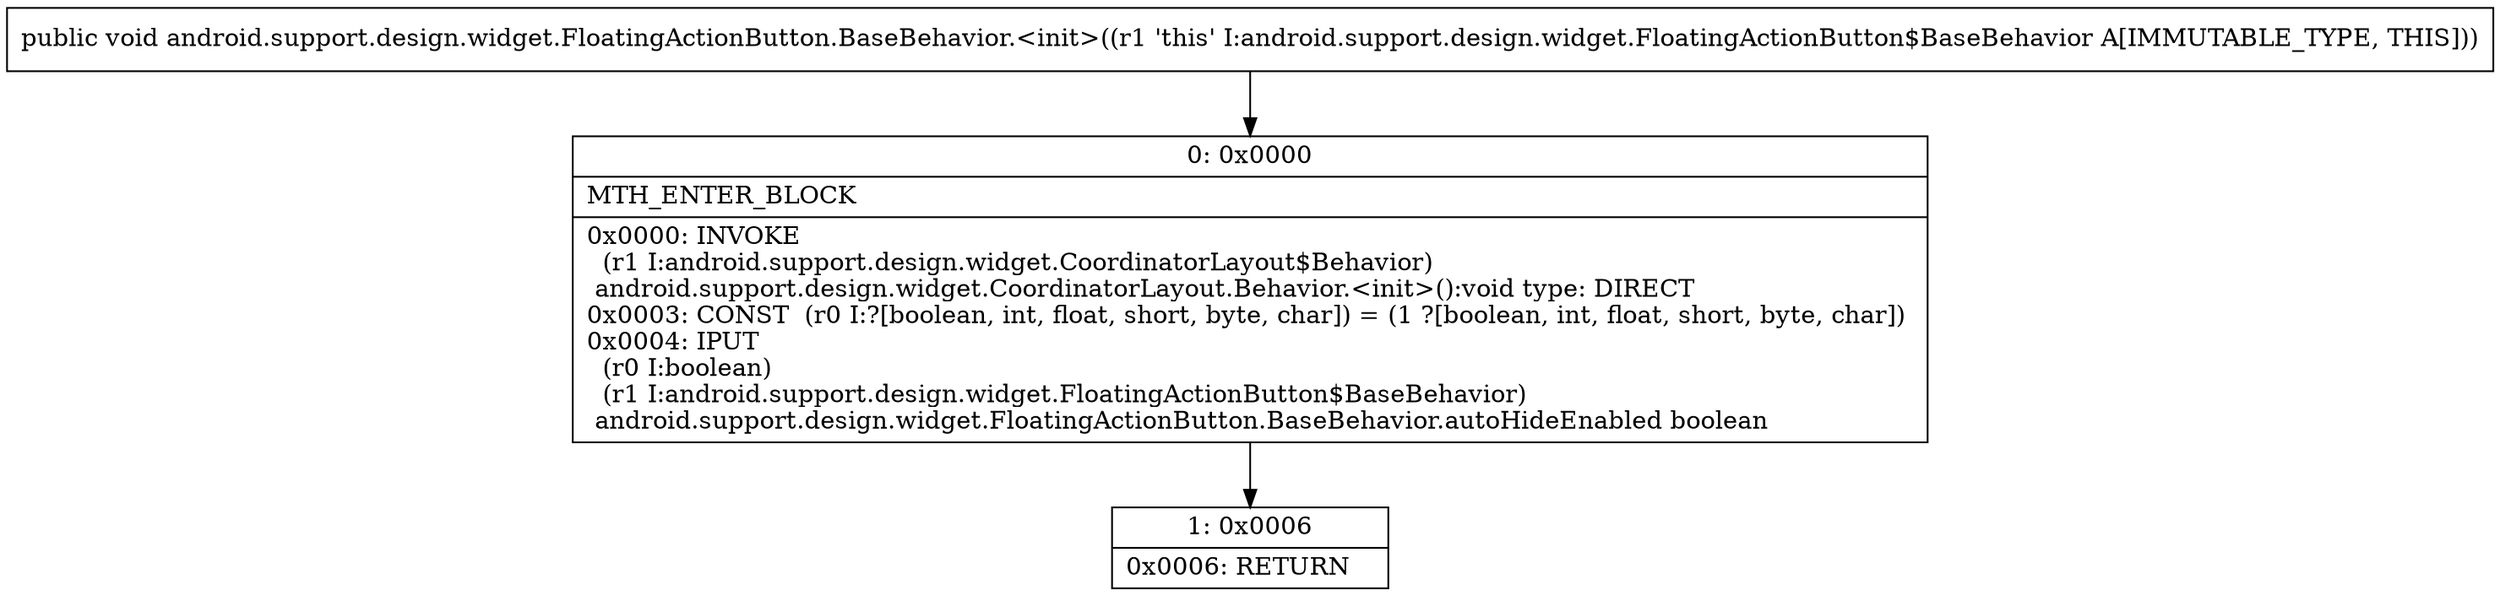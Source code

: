 digraph "CFG forandroid.support.design.widget.FloatingActionButton.BaseBehavior.\<init\>()V" {
Node_0 [shape=record,label="{0\:\ 0x0000|MTH_ENTER_BLOCK\l|0x0000: INVOKE  \l  (r1 I:android.support.design.widget.CoordinatorLayout$Behavior)\l android.support.design.widget.CoordinatorLayout.Behavior.\<init\>():void type: DIRECT \l0x0003: CONST  (r0 I:?[boolean, int, float, short, byte, char]) = (1 ?[boolean, int, float, short, byte, char]) \l0x0004: IPUT  \l  (r0 I:boolean)\l  (r1 I:android.support.design.widget.FloatingActionButton$BaseBehavior)\l android.support.design.widget.FloatingActionButton.BaseBehavior.autoHideEnabled boolean \l}"];
Node_1 [shape=record,label="{1\:\ 0x0006|0x0006: RETURN   \l}"];
MethodNode[shape=record,label="{public void android.support.design.widget.FloatingActionButton.BaseBehavior.\<init\>((r1 'this' I:android.support.design.widget.FloatingActionButton$BaseBehavior A[IMMUTABLE_TYPE, THIS])) }"];
MethodNode -> Node_0;
Node_0 -> Node_1;
}

